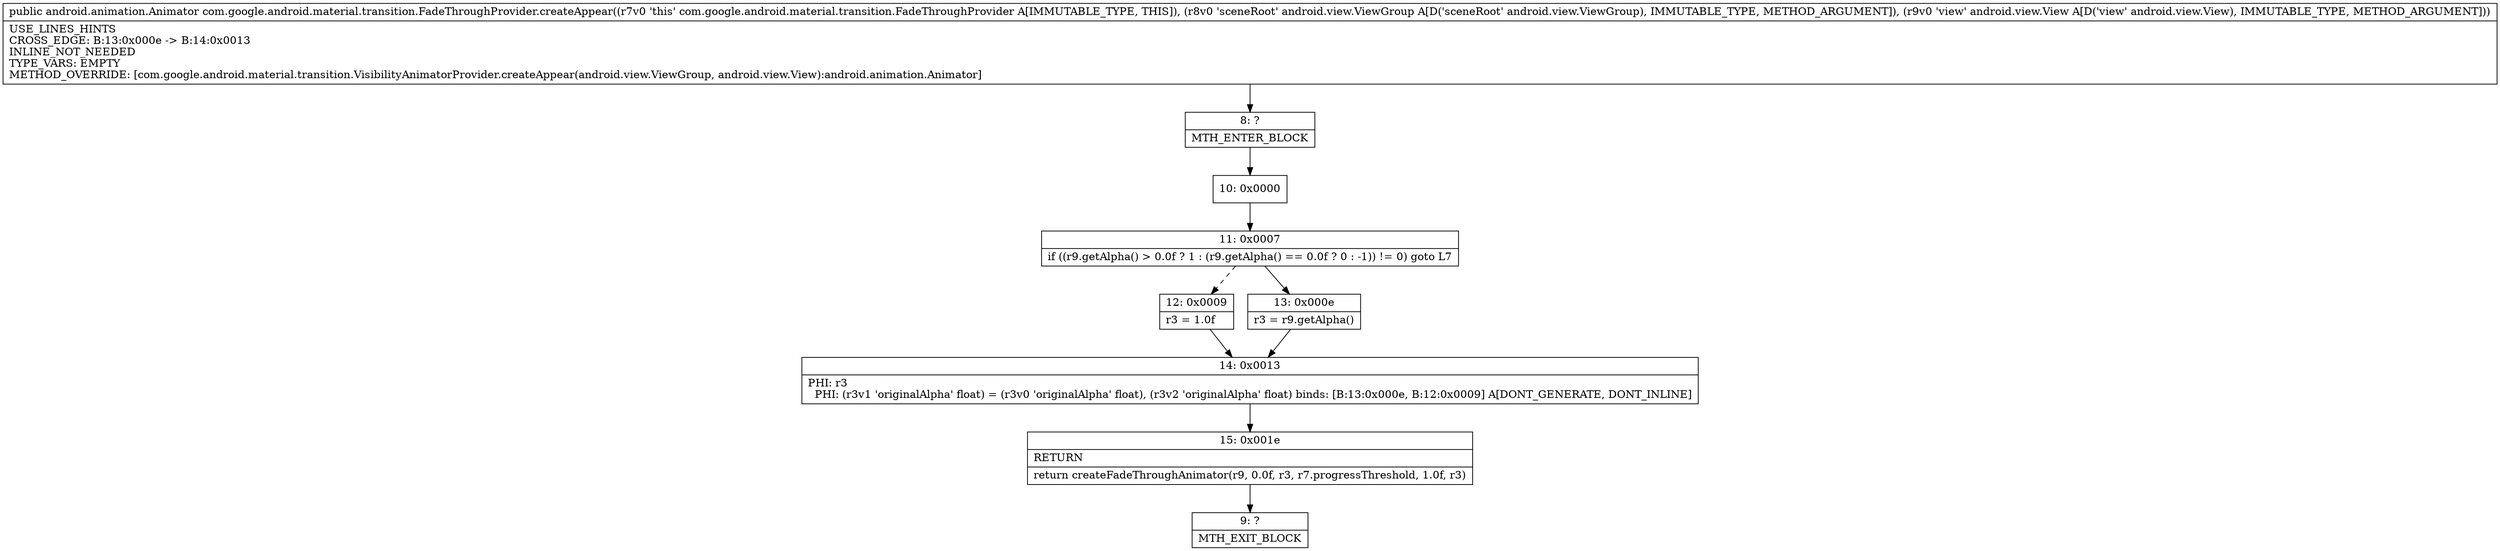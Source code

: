 digraph "CFG forcom.google.android.material.transition.FadeThroughProvider.createAppear(Landroid\/view\/ViewGroup;Landroid\/view\/View;)Landroid\/animation\/Animator;" {
Node_8 [shape=record,label="{8\:\ ?|MTH_ENTER_BLOCK\l}"];
Node_10 [shape=record,label="{10\:\ 0x0000}"];
Node_11 [shape=record,label="{11\:\ 0x0007|if ((r9.getAlpha() \> 0.0f ? 1 : (r9.getAlpha() == 0.0f ? 0 : \-1)) != 0) goto L7\l}"];
Node_12 [shape=record,label="{12\:\ 0x0009|r3 = 1.0f\l}"];
Node_14 [shape=record,label="{14\:\ 0x0013|PHI: r3 \l  PHI: (r3v1 'originalAlpha' float) = (r3v0 'originalAlpha' float), (r3v2 'originalAlpha' float) binds: [B:13:0x000e, B:12:0x0009] A[DONT_GENERATE, DONT_INLINE]\l}"];
Node_15 [shape=record,label="{15\:\ 0x001e|RETURN\l|return createFadeThroughAnimator(r9, 0.0f, r3, r7.progressThreshold, 1.0f, r3)\l}"];
Node_9 [shape=record,label="{9\:\ ?|MTH_EXIT_BLOCK\l}"];
Node_13 [shape=record,label="{13\:\ 0x000e|r3 = r9.getAlpha()\l}"];
MethodNode[shape=record,label="{public android.animation.Animator com.google.android.material.transition.FadeThroughProvider.createAppear((r7v0 'this' com.google.android.material.transition.FadeThroughProvider A[IMMUTABLE_TYPE, THIS]), (r8v0 'sceneRoot' android.view.ViewGroup A[D('sceneRoot' android.view.ViewGroup), IMMUTABLE_TYPE, METHOD_ARGUMENT]), (r9v0 'view' android.view.View A[D('view' android.view.View), IMMUTABLE_TYPE, METHOD_ARGUMENT]))  | USE_LINES_HINTS\lCROSS_EDGE: B:13:0x000e \-\> B:14:0x0013\lINLINE_NOT_NEEDED\lTYPE_VARS: EMPTY\lMETHOD_OVERRIDE: [com.google.android.material.transition.VisibilityAnimatorProvider.createAppear(android.view.ViewGroup, android.view.View):android.animation.Animator]\l}"];
MethodNode -> Node_8;Node_8 -> Node_10;
Node_10 -> Node_11;
Node_11 -> Node_12[style=dashed];
Node_11 -> Node_13;
Node_12 -> Node_14;
Node_14 -> Node_15;
Node_15 -> Node_9;
Node_13 -> Node_14;
}

